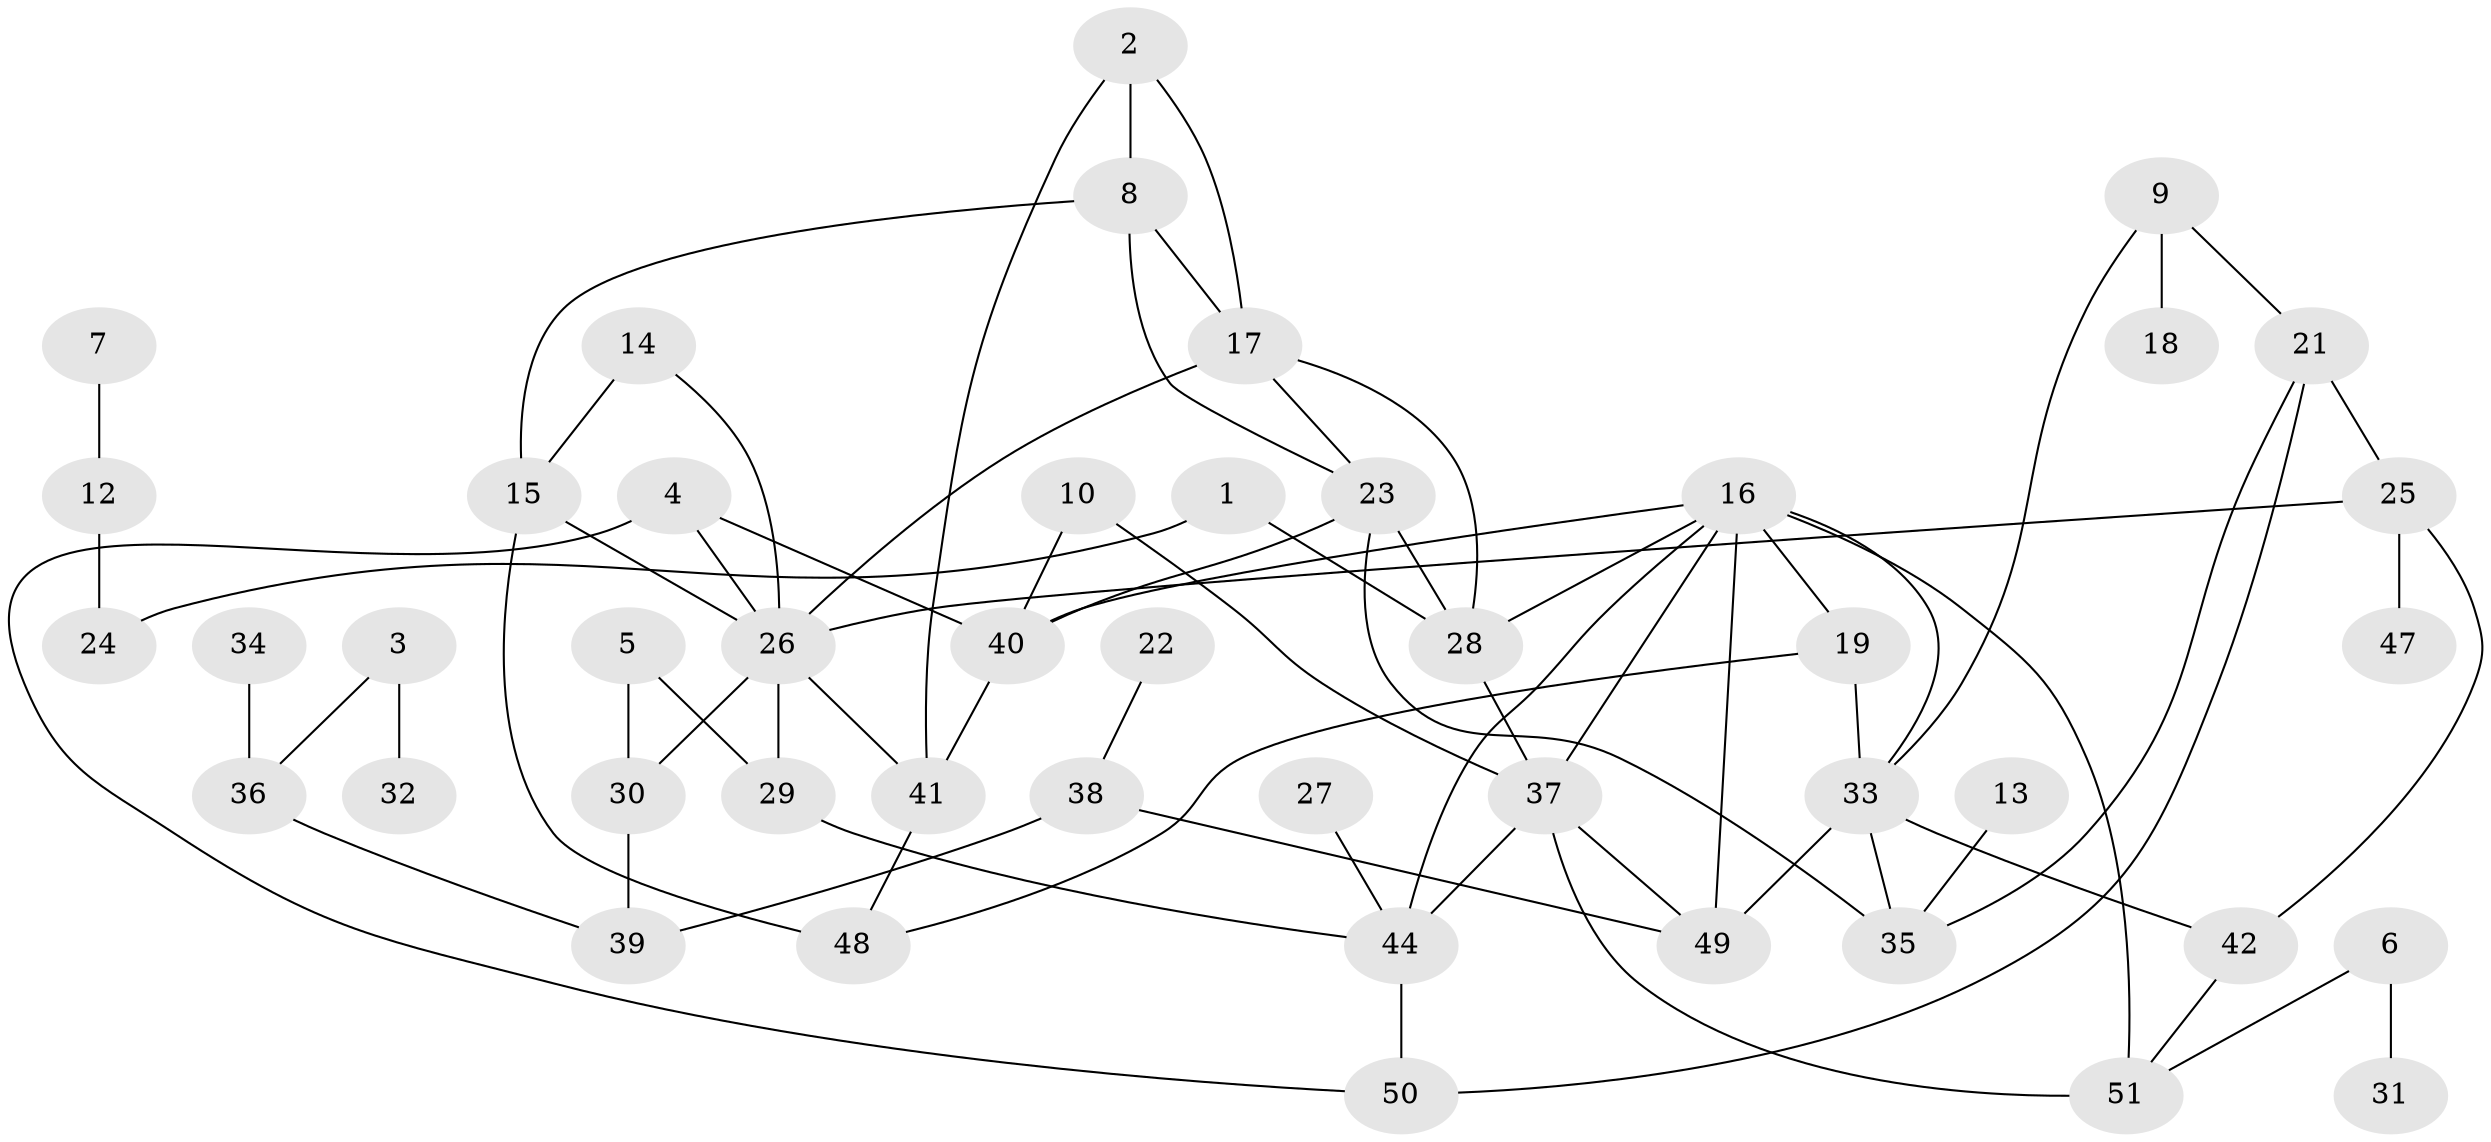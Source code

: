 // original degree distribution, {2: 0.29411764705882354, 3: 0.18627450980392157, 5: 0.09803921568627451, 1: 0.23529411764705882, 4: 0.12745098039215685, 7: 0.00980392156862745, 0: 0.0392156862745098, 6: 0.00980392156862745}
// Generated by graph-tools (version 1.1) at 2025/00/03/09/25 03:00:45]
// undirected, 46 vertices, 73 edges
graph export_dot {
graph [start="1"]
  node [color=gray90,style=filled];
  1;
  2;
  3;
  4;
  5;
  6;
  7;
  8;
  9;
  10;
  12;
  13;
  14;
  15;
  16;
  17;
  18;
  19;
  21;
  22;
  23;
  24;
  25;
  26;
  27;
  28;
  29;
  30;
  31;
  32;
  33;
  34;
  35;
  36;
  37;
  38;
  39;
  40;
  41;
  42;
  44;
  47;
  48;
  49;
  50;
  51;
  1 -- 24 [weight=1.0];
  1 -- 28 [weight=1.0];
  2 -- 8 [weight=1.0];
  2 -- 17 [weight=1.0];
  2 -- 41 [weight=1.0];
  3 -- 32 [weight=1.0];
  3 -- 36 [weight=1.0];
  4 -- 26 [weight=1.0];
  4 -- 40 [weight=1.0];
  4 -- 50 [weight=1.0];
  5 -- 29 [weight=1.0];
  5 -- 30 [weight=1.0];
  6 -- 31 [weight=1.0];
  6 -- 51 [weight=1.0];
  7 -- 12 [weight=1.0];
  8 -- 15 [weight=1.0];
  8 -- 17 [weight=1.0];
  8 -- 23 [weight=1.0];
  9 -- 18 [weight=1.0];
  9 -- 21 [weight=1.0];
  9 -- 33 [weight=1.0];
  10 -- 37 [weight=1.0];
  10 -- 40 [weight=1.0];
  12 -- 24 [weight=1.0];
  13 -- 35 [weight=1.0];
  14 -- 15 [weight=2.0];
  14 -- 26 [weight=1.0];
  15 -- 26 [weight=1.0];
  15 -- 48 [weight=2.0];
  16 -- 19 [weight=1.0];
  16 -- 28 [weight=1.0];
  16 -- 33 [weight=1.0];
  16 -- 37 [weight=1.0];
  16 -- 40 [weight=1.0];
  16 -- 44 [weight=1.0];
  16 -- 49 [weight=1.0];
  16 -- 51 [weight=2.0];
  17 -- 23 [weight=1.0];
  17 -- 26 [weight=1.0];
  17 -- 28 [weight=1.0];
  19 -- 33 [weight=1.0];
  19 -- 48 [weight=1.0];
  21 -- 25 [weight=1.0];
  21 -- 35 [weight=1.0];
  21 -- 50 [weight=1.0];
  22 -- 38 [weight=1.0];
  23 -- 28 [weight=1.0];
  23 -- 35 [weight=1.0];
  23 -- 40 [weight=1.0];
  25 -- 26 [weight=1.0];
  25 -- 42 [weight=1.0];
  25 -- 47 [weight=1.0];
  26 -- 29 [weight=1.0];
  26 -- 30 [weight=1.0];
  26 -- 41 [weight=1.0];
  27 -- 44 [weight=1.0];
  28 -- 37 [weight=1.0];
  29 -- 44 [weight=1.0];
  30 -- 39 [weight=1.0];
  33 -- 35 [weight=1.0];
  33 -- 42 [weight=2.0];
  33 -- 49 [weight=1.0];
  34 -- 36 [weight=1.0];
  36 -- 39 [weight=1.0];
  37 -- 44 [weight=1.0];
  37 -- 49 [weight=1.0];
  37 -- 51 [weight=1.0];
  38 -- 39 [weight=1.0];
  38 -- 49 [weight=1.0];
  40 -- 41 [weight=1.0];
  41 -- 48 [weight=1.0];
  42 -- 51 [weight=1.0];
  44 -- 50 [weight=1.0];
}
